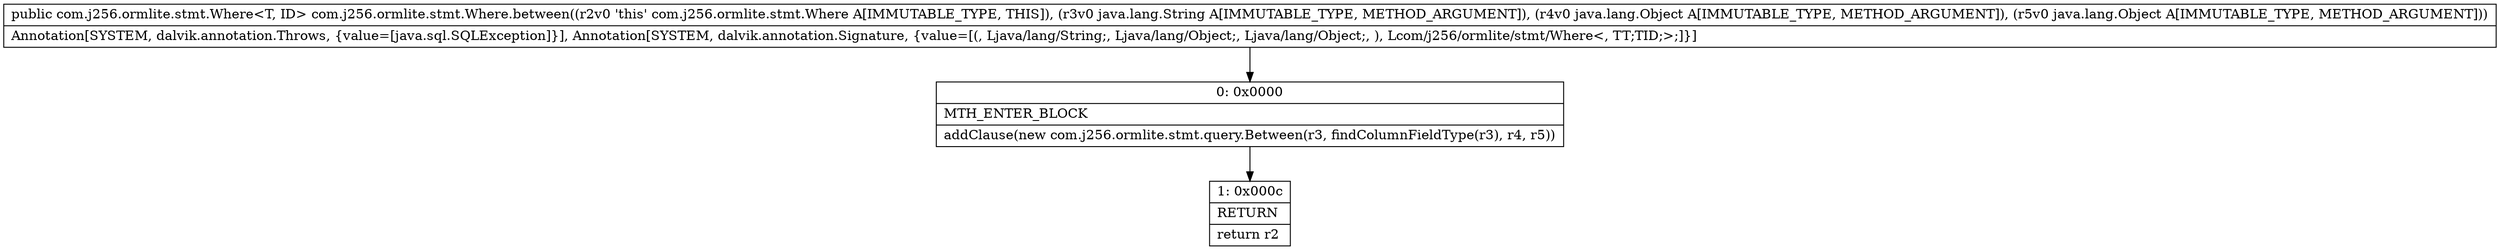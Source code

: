 digraph "CFG forcom.j256.ormlite.stmt.Where.between(Ljava\/lang\/String;Ljava\/lang\/Object;Ljava\/lang\/Object;)Lcom\/j256\/ormlite\/stmt\/Where;" {
Node_0 [shape=record,label="{0\:\ 0x0000|MTH_ENTER_BLOCK\l|addClause(new com.j256.ormlite.stmt.query.Between(r3, findColumnFieldType(r3), r4, r5))\l}"];
Node_1 [shape=record,label="{1\:\ 0x000c|RETURN\l|return r2\l}"];
MethodNode[shape=record,label="{public com.j256.ormlite.stmt.Where\<T, ID\> com.j256.ormlite.stmt.Where.between((r2v0 'this' com.j256.ormlite.stmt.Where A[IMMUTABLE_TYPE, THIS]), (r3v0 java.lang.String A[IMMUTABLE_TYPE, METHOD_ARGUMENT]), (r4v0 java.lang.Object A[IMMUTABLE_TYPE, METHOD_ARGUMENT]), (r5v0 java.lang.Object A[IMMUTABLE_TYPE, METHOD_ARGUMENT]))  | Annotation[SYSTEM, dalvik.annotation.Throws, \{value=[java.sql.SQLException]\}], Annotation[SYSTEM, dalvik.annotation.Signature, \{value=[(, Ljava\/lang\/String;, Ljava\/lang\/Object;, Ljava\/lang\/Object;, ), Lcom\/j256\/ormlite\/stmt\/Where\<, TT;TID;\>;]\}]\l}"];
MethodNode -> Node_0;
Node_0 -> Node_1;
}

